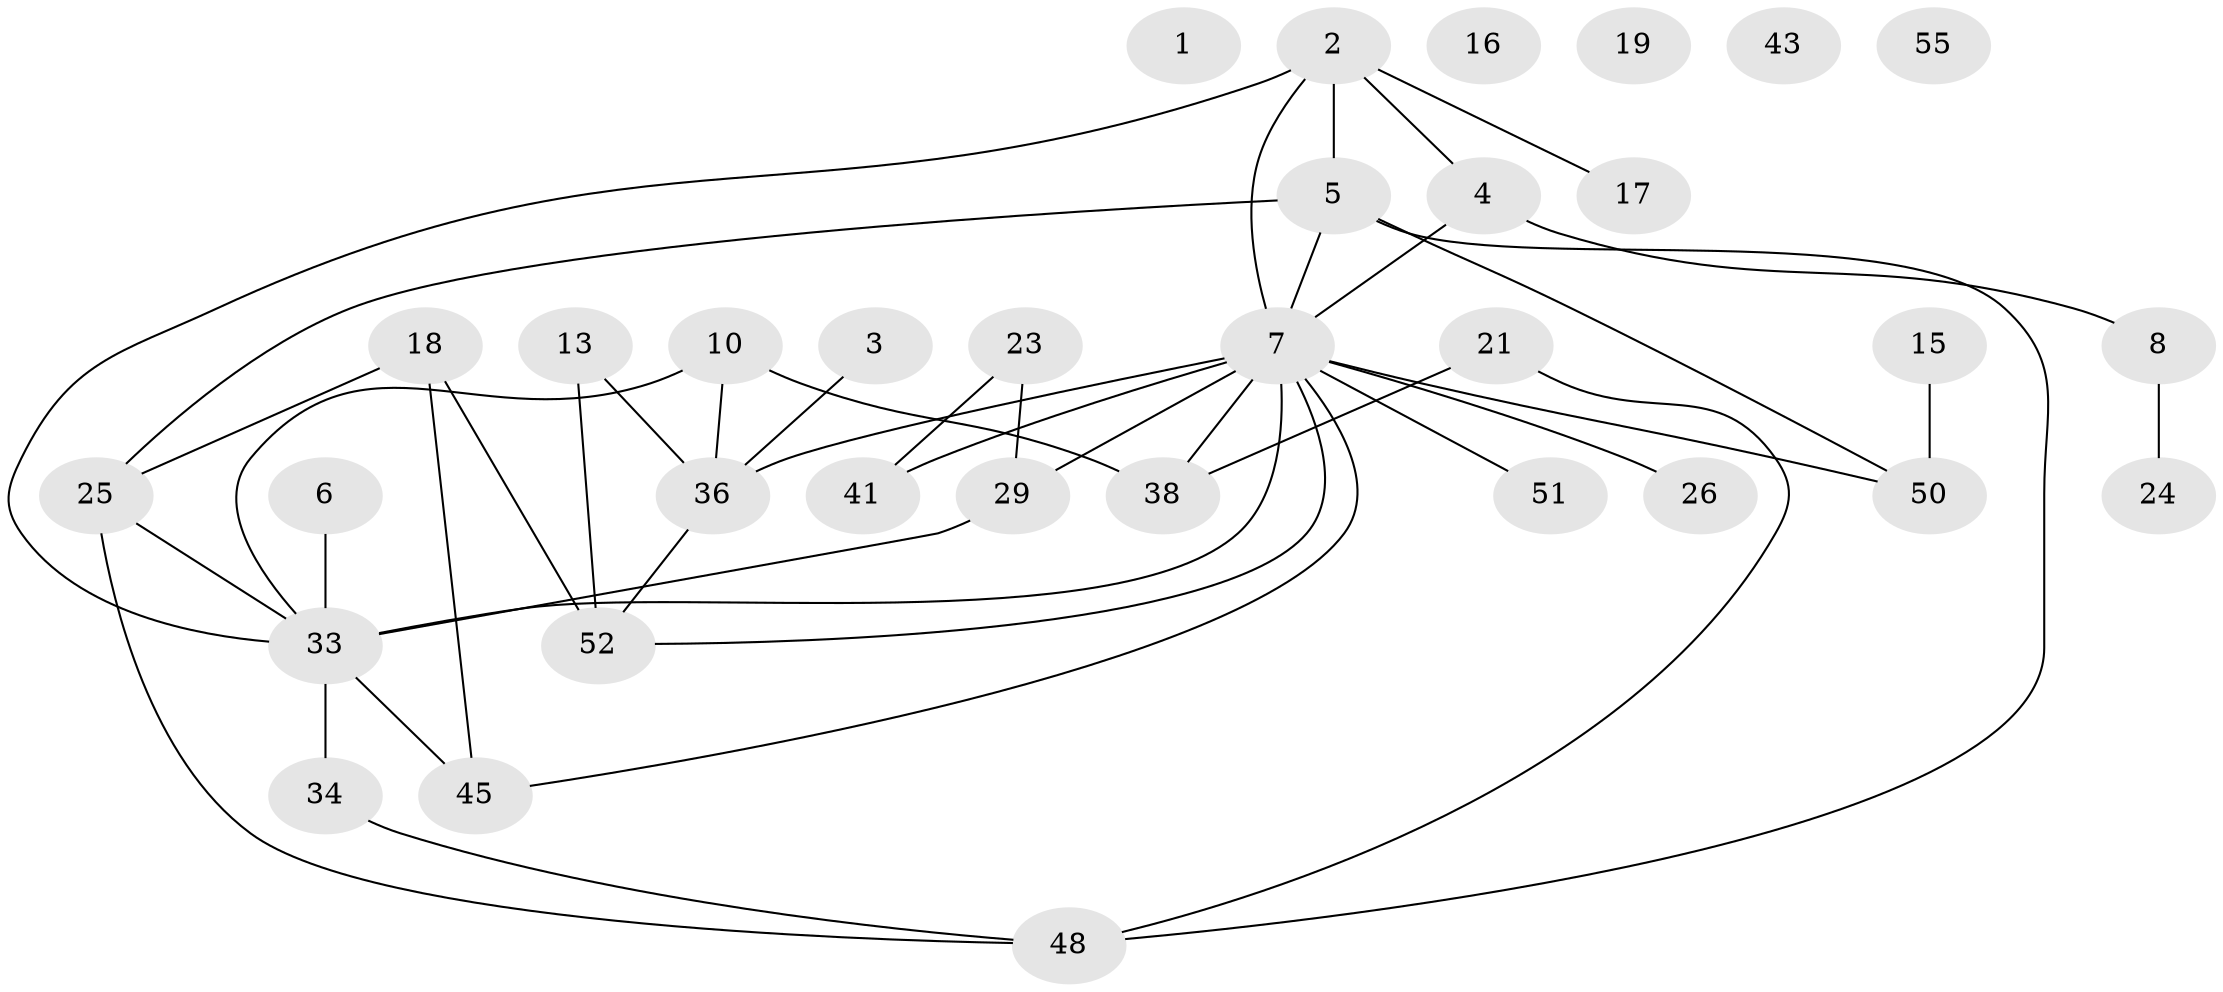 // original degree distribution, {2: 0.25, 3: 0.21428571428571427, 1: 0.21428571428571427, 4: 0.14285714285714285, 6: 0.03571428571428571, 0: 0.07142857142857142, 5: 0.07142857142857142}
// Generated by graph-tools (version 1.1) at 2025/16/03/04/25 18:16:42]
// undirected, 33 vertices, 44 edges
graph export_dot {
graph [start="1"]
  node [color=gray90,style=filled];
  1 [super="+56+20"];
  2 [super="+53"];
  3;
  4 [super="+28"];
  5 [super="+9+12"];
  6 [super="+44+47"];
  7 [super="+22+32+11"];
  8;
  10 [super="+14"];
  13;
  15;
  16;
  17;
  18 [super="+27+49"];
  19;
  21 [super="+40"];
  23 [super="+54"];
  24 [super="+42"];
  25 [super="+46"];
  26;
  29;
  33 [super="+35"];
  34;
  36 [super="+39+37"];
  38;
  41;
  43;
  45;
  48;
  50;
  51;
  52;
  55;
  2 -- 17;
  2 -- 5;
  2 -- 33;
  2 -- 7;
  2 -- 4;
  3 -- 36;
  4 -- 7;
  4 -- 8;
  5 -- 48;
  5 -- 25;
  5 -- 50;
  5 -- 7;
  6 -- 33;
  7 -- 45;
  7 -- 51;
  7 -- 50;
  7 -- 26;
  7 -- 29;
  7 -- 36 [weight=2];
  7 -- 38;
  7 -- 41;
  7 -- 52;
  7 -- 33 [weight=2];
  8 -- 24;
  10 -- 36;
  10 -- 38;
  10 -- 33;
  13 -- 36;
  13 -- 52;
  15 -- 50;
  18 -- 45;
  18 -- 52 [weight=2];
  18 -- 25;
  21 -- 38;
  21 -- 48;
  23 -- 29;
  23 -- 41;
  25 -- 48;
  25 -- 33;
  29 -- 33;
  33 -- 45;
  33 -- 34;
  34 -- 48;
  36 -- 52;
}
